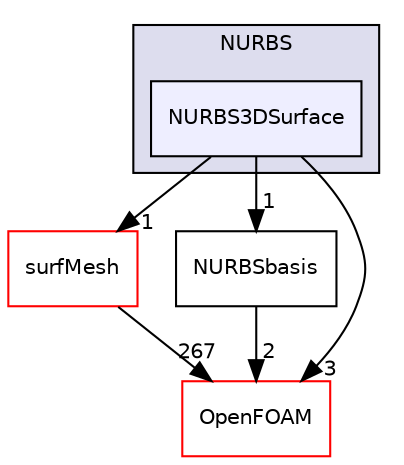 digraph "src/optimisation/adjointOptimisation/adjoint/parameterization/NURBS/NURBS3DSurface" {
  bgcolor=transparent;
  compound=true
  node [ fontsize="10", fontname="Helvetica"];
  edge [ labelfontsize="10", labelfontname="Helvetica"];
  subgraph clusterdir_e9c807a621f0bc0251c51ef6c4440316 {
    graph [ bgcolor="#ddddee", pencolor="black", label="NURBS" fontname="Helvetica", fontsize="10", URL="dir_e9c807a621f0bc0251c51ef6c4440316.html"]
  dir_872c578f2c685b27f90a2182e2ef13bb [shape=box, label="NURBS3DSurface", style="filled", fillcolor="#eeeeff", pencolor="black", URL="dir_872c578f2c685b27f90a2182e2ef13bb.html"];
  }
  dir_0a88fe22feb23ce5f078a04a1df67721 [shape=box label="surfMesh" color="red" URL="dir_0a88fe22feb23ce5f078a04a1df67721.html"];
  dir_bb4c7d53b41519560a44ff16962c4c01 [shape=box label="NURBSbasis" URL="dir_bb4c7d53b41519560a44ff16962c4c01.html"];
  dir_c5473ff19b20e6ec4dfe5c310b3778a8 [shape=box label="OpenFOAM" color="red" URL="dir_c5473ff19b20e6ec4dfe5c310b3778a8.html"];
  dir_0a88fe22feb23ce5f078a04a1df67721->dir_c5473ff19b20e6ec4dfe5c310b3778a8 [headlabel="267", labeldistance=1.5 headhref="dir_003623_002151.html"];
  dir_872c578f2c685b27f90a2182e2ef13bb->dir_0a88fe22feb23ce5f078a04a1df67721 [headlabel="1", labeldistance=1.5 headhref="dir_002887_003623.html"];
  dir_872c578f2c685b27f90a2182e2ef13bb->dir_bb4c7d53b41519560a44ff16962c4c01 [headlabel="1", labeldistance=1.5 headhref="dir_002887_002893.html"];
  dir_872c578f2c685b27f90a2182e2ef13bb->dir_c5473ff19b20e6ec4dfe5c310b3778a8 [headlabel="3", labeldistance=1.5 headhref="dir_002887_002151.html"];
  dir_bb4c7d53b41519560a44ff16962c4c01->dir_c5473ff19b20e6ec4dfe5c310b3778a8 [headlabel="2", labeldistance=1.5 headhref="dir_002893_002151.html"];
}
